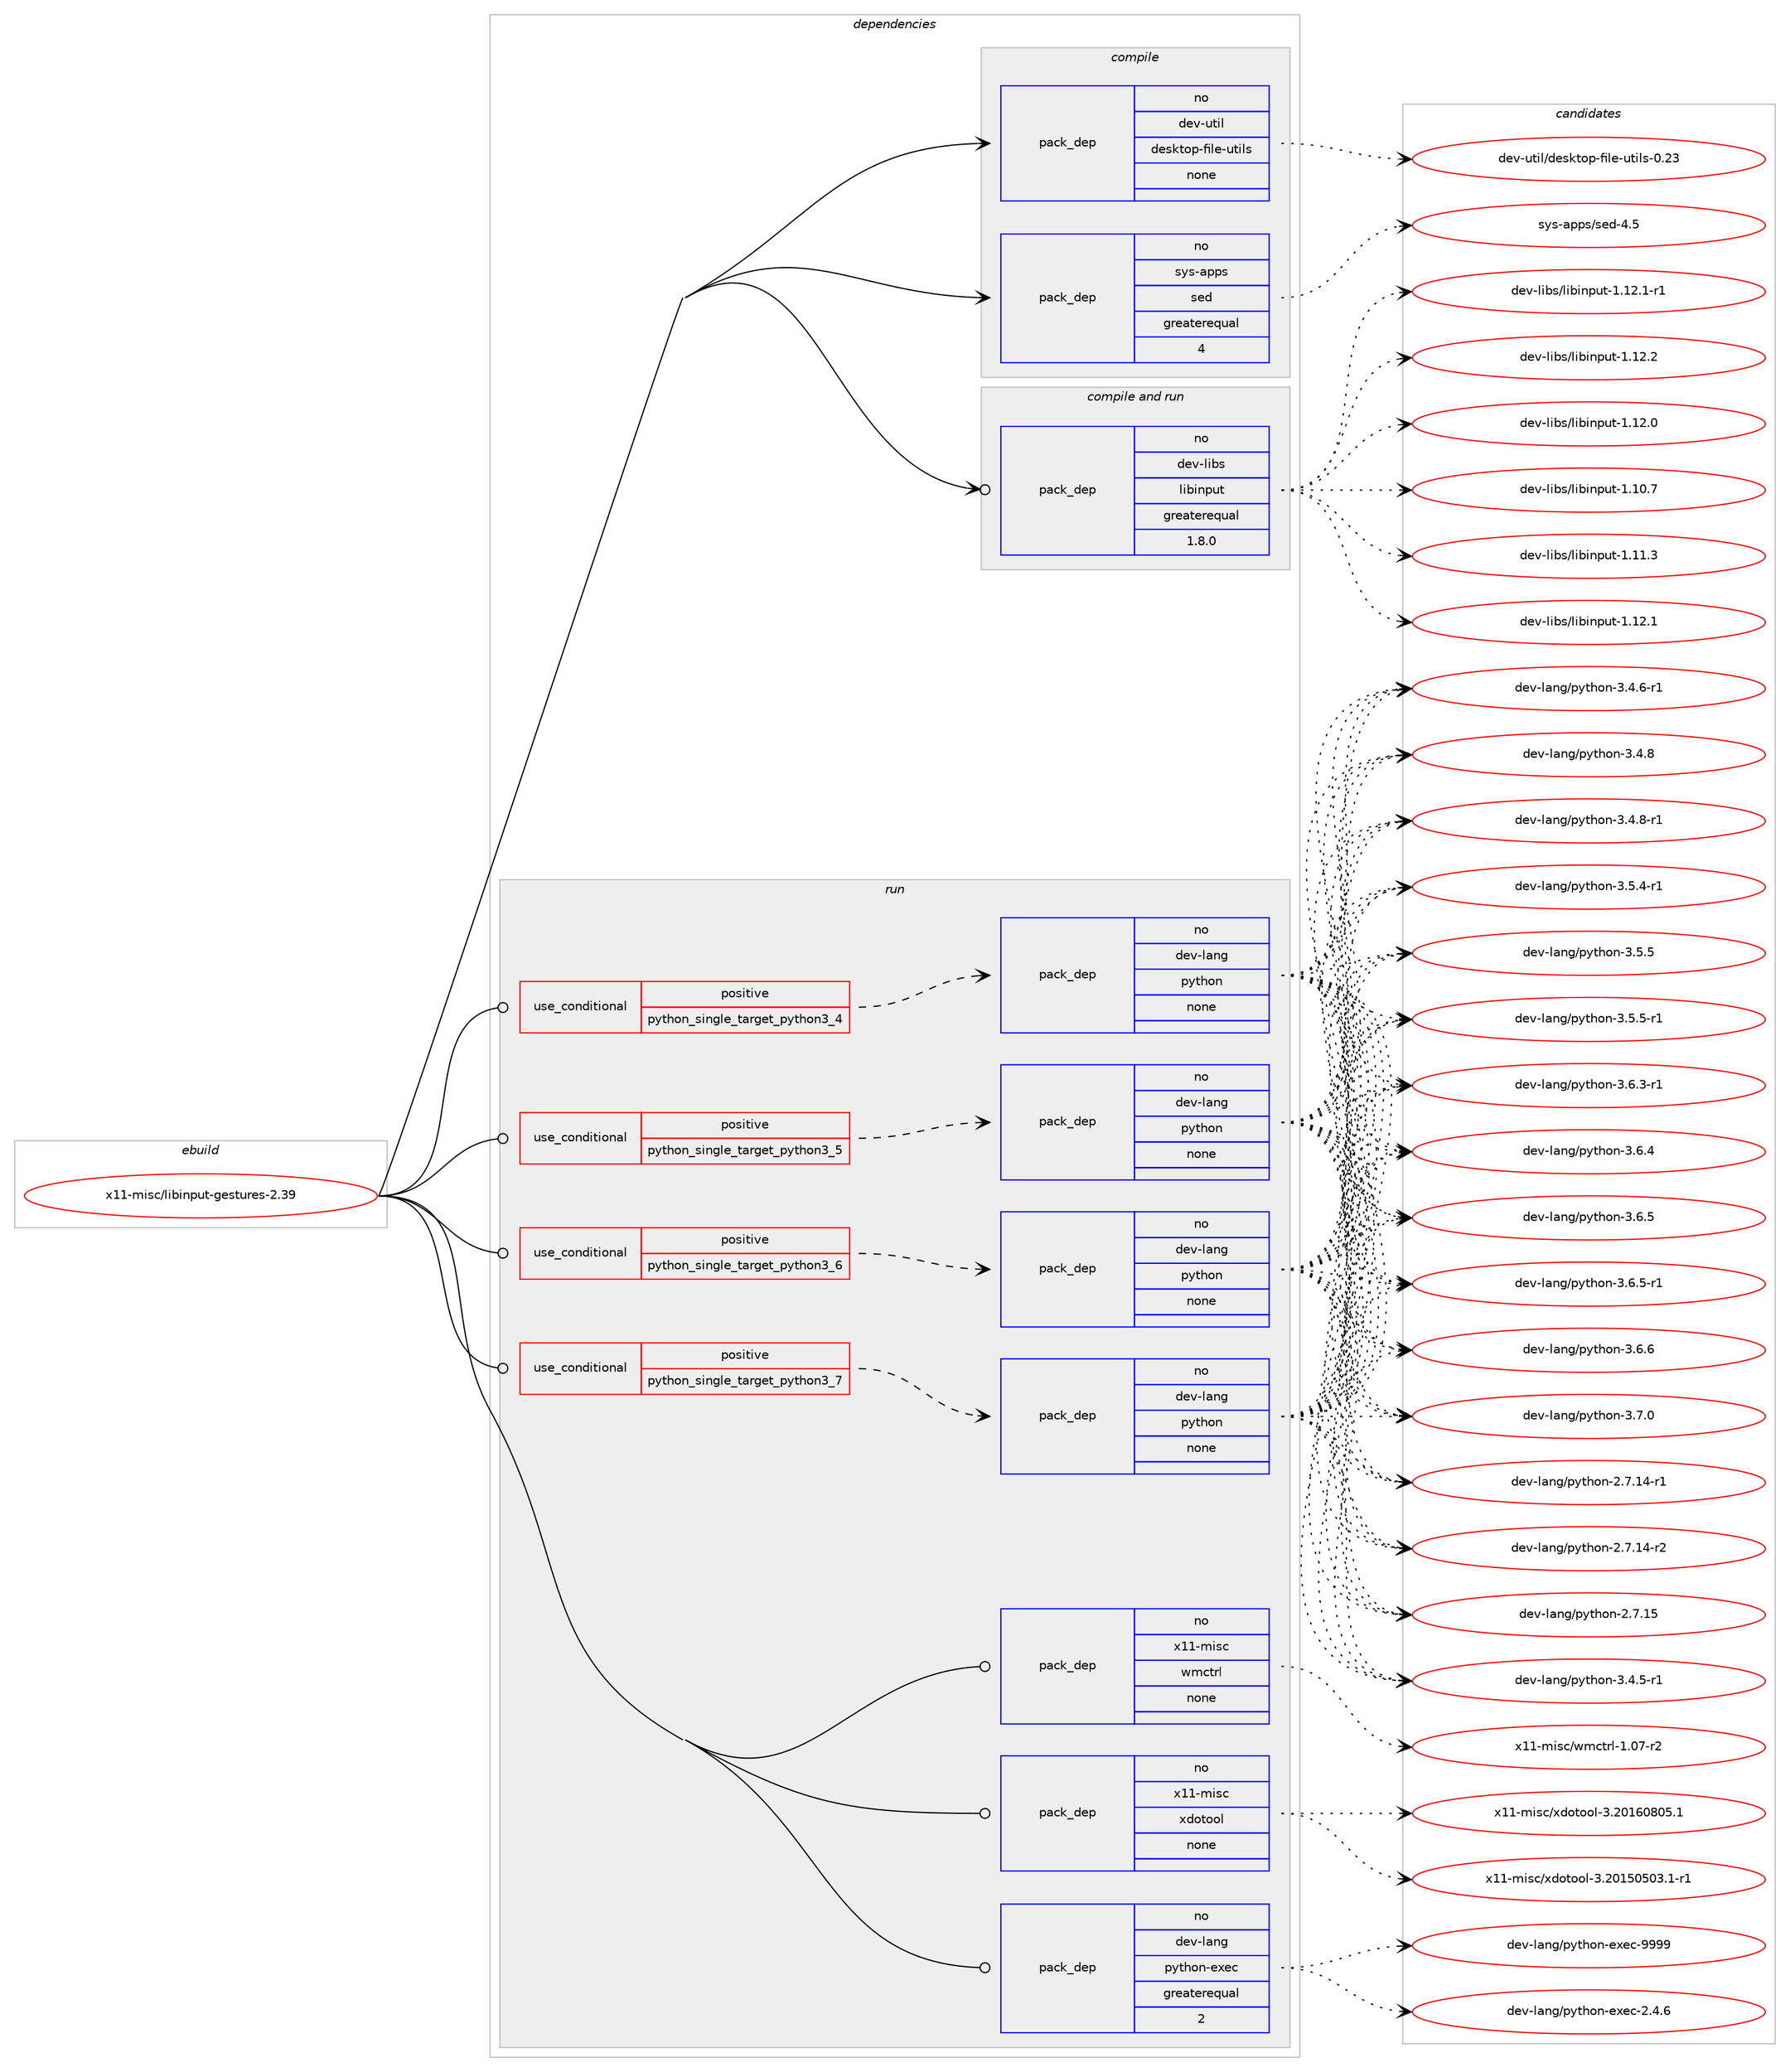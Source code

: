 digraph prolog {

# *************
# Graph options
# *************

newrank=true;
concentrate=true;
compound=true;
graph [rankdir=LR,fontname=Helvetica,fontsize=10,ranksep=1.5];#, ranksep=2.5, nodesep=0.2];
edge  [arrowhead=vee];
node  [fontname=Helvetica,fontsize=10];

# **********
# The ebuild
# **********

subgraph cluster_leftcol {
color=gray;
rank=same;
label=<<i>ebuild</i>>;
id [label="x11-misc/libinput-gestures-2.39", color=red, width=4, href="../x11-misc/libinput-gestures-2.39.svg"];
}

# ****************
# The dependencies
# ****************

subgraph cluster_midcol {
color=gray;
label=<<i>dependencies</i>>;
subgraph cluster_compile {
fillcolor="#eeeeee";
style=filled;
label=<<i>compile</i>>;
subgraph pack8313 {
dependency10647 [label=<<TABLE BORDER="0" CELLBORDER="1" CELLSPACING="0" CELLPADDING="4" WIDTH="220"><TR><TD ROWSPAN="6" CELLPADDING="30">pack_dep</TD></TR><TR><TD WIDTH="110">no</TD></TR><TR><TD>dev-util</TD></TR><TR><TD>desktop-file-utils</TD></TR><TR><TD>none</TD></TR><TR><TD></TD></TR></TABLE>>, shape=none, color=blue];
}
id:e -> dependency10647:w [weight=20,style="solid",arrowhead="vee"];
subgraph pack8314 {
dependency10648 [label=<<TABLE BORDER="0" CELLBORDER="1" CELLSPACING="0" CELLPADDING="4" WIDTH="220"><TR><TD ROWSPAN="6" CELLPADDING="30">pack_dep</TD></TR><TR><TD WIDTH="110">no</TD></TR><TR><TD>sys-apps</TD></TR><TR><TD>sed</TD></TR><TR><TD>greaterequal</TD></TR><TR><TD>4</TD></TR></TABLE>>, shape=none, color=blue];
}
id:e -> dependency10648:w [weight=20,style="solid",arrowhead="vee"];
}
subgraph cluster_compileandrun {
fillcolor="#eeeeee";
style=filled;
label=<<i>compile and run</i>>;
subgraph pack8315 {
dependency10649 [label=<<TABLE BORDER="0" CELLBORDER="1" CELLSPACING="0" CELLPADDING="4" WIDTH="220"><TR><TD ROWSPAN="6" CELLPADDING="30">pack_dep</TD></TR><TR><TD WIDTH="110">no</TD></TR><TR><TD>dev-libs</TD></TR><TR><TD>libinput</TD></TR><TR><TD>greaterequal</TD></TR><TR><TD>1.8.0</TD></TR></TABLE>>, shape=none, color=blue];
}
id:e -> dependency10649:w [weight=20,style="solid",arrowhead="odotvee"];
}
subgraph cluster_run {
fillcolor="#eeeeee";
style=filled;
label=<<i>run</i>>;
subgraph cond2088 {
dependency10650 [label=<<TABLE BORDER="0" CELLBORDER="1" CELLSPACING="0" CELLPADDING="4"><TR><TD ROWSPAN="3" CELLPADDING="10">use_conditional</TD></TR><TR><TD>positive</TD></TR><TR><TD>python_single_target_python3_4</TD></TR></TABLE>>, shape=none, color=red];
subgraph pack8316 {
dependency10651 [label=<<TABLE BORDER="0" CELLBORDER="1" CELLSPACING="0" CELLPADDING="4" WIDTH="220"><TR><TD ROWSPAN="6" CELLPADDING="30">pack_dep</TD></TR><TR><TD WIDTH="110">no</TD></TR><TR><TD>dev-lang</TD></TR><TR><TD>python</TD></TR><TR><TD>none</TD></TR><TR><TD></TD></TR></TABLE>>, shape=none, color=blue];
}
dependency10650:e -> dependency10651:w [weight=20,style="dashed",arrowhead="vee"];
}
id:e -> dependency10650:w [weight=20,style="solid",arrowhead="odot"];
subgraph cond2089 {
dependency10652 [label=<<TABLE BORDER="0" CELLBORDER="1" CELLSPACING="0" CELLPADDING="4"><TR><TD ROWSPAN="3" CELLPADDING="10">use_conditional</TD></TR><TR><TD>positive</TD></TR><TR><TD>python_single_target_python3_5</TD></TR></TABLE>>, shape=none, color=red];
subgraph pack8317 {
dependency10653 [label=<<TABLE BORDER="0" CELLBORDER="1" CELLSPACING="0" CELLPADDING="4" WIDTH="220"><TR><TD ROWSPAN="6" CELLPADDING="30">pack_dep</TD></TR><TR><TD WIDTH="110">no</TD></TR><TR><TD>dev-lang</TD></TR><TR><TD>python</TD></TR><TR><TD>none</TD></TR><TR><TD></TD></TR></TABLE>>, shape=none, color=blue];
}
dependency10652:e -> dependency10653:w [weight=20,style="dashed",arrowhead="vee"];
}
id:e -> dependency10652:w [weight=20,style="solid",arrowhead="odot"];
subgraph cond2090 {
dependency10654 [label=<<TABLE BORDER="0" CELLBORDER="1" CELLSPACING="0" CELLPADDING="4"><TR><TD ROWSPAN="3" CELLPADDING="10">use_conditional</TD></TR><TR><TD>positive</TD></TR><TR><TD>python_single_target_python3_6</TD></TR></TABLE>>, shape=none, color=red];
subgraph pack8318 {
dependency10655 [label=<<TABLE BORDER="0" CELLBORDER="1" CELLSPACING="0" CELLPADDING="4" WIDTH="220"><TR><TD ROWSPAN="6" CELLPADDING="30">pack_dep</TD></TR><TR><TD WIDTH="110">no</TD></TR><TR><TD>dev-lang</TD></TR><TR><TD>python</TD></TR><TR><TD>none</TD></TR><TR><TD></TD></TR></TABLE>>, shape=none, color=blue];
}
dependency10654:e -> dependency10655:w [weight=20,style="dashed",arrowhead="vee"];
}
id:e -> dependency10654:w [weight=20,style="solid",arrowhead="odot"];
subgraph cond2091 {
dependency10656 [label=<<TABLE BORDER="0" CELLBORDER="1" CELLSPACING="0" CELLPADDING="4"><TR><TD ROWSPAN="3" CELLPADDING="10">use_conditional</TD></TR><TR><TD>positive</TD></TR><TR><TD>python_single_target_python3_7</TD></TR></TABLE>>, shape=none, color=red];
subgraph pack8319 {
dependency10657 [label=<<TABLE BORDER="0" CELLBORDER="1" CELLSPACING="0" CELLPADDING="4" WIDTH="220"><TR><TD ROWSPAN="6" CELLPADDING="30">pack_dep</TD></TR><TR><TD WIDTH="110">no</TD></TR><TR><TD>dev-lang</TD></TR><TR><TD>python</TD></TR><TR><TD>none</TD></TR><TR><TD></TD></TR></TABLE>>, shape=none, color=blue];
}
dependency10656:e -> dependency10657:w [weight=20,style="dashed",arrowhead="vee"];
}
id:e -> dependency10656:w [weight=20,style="solid",arrowhead="odot"];
subgraph pack8320 {
dependency10658 [label=<<TABLE BORDER="0" CELLBORDER="1" CELLSPACING="0" CELLPADDING="4" WIDTH="220"><TR><TD ROWSPAN="6" CELLPADDING="30">pack_dep</TD></TR><TR><TD WIDTH="110">no</TD></TR><TR><TD>dev-lang</TD></TR><TR><TD>python-exec</TD></TR><TR><TD>greaterequal</TD></TR><TR><TD>2</TD></TR></TABLE>>, shape=none, color=blue];
}
id:e -> dependency10658:w [weight=20,style="solid",arrowhead="odot"];
subgraph pack8321 {
dependency10659 [label=<<TABLE BORDER="0" CELLBORDER="1" CELLSPACING="0" CELLPADDING="4" WIDTH="220"><TR><TD ROWSPAN="6" CELLPADDING="30">pack_dep</TD></TR><TR><TD WIDTH="110">no</TD></TR><TR><TD>x11-misc</TD></TR><TR><TD>wmctrl</TD></TR><TR><TD>none</TD></TR><TR><TD></TD></TR></TABLE>>, shape=none, color=blue];
}
id:e -> dependency10659:w [weight=20,style="solid",arrowhead="odot"];
subgraph pack8322 {
dependency10660 [label=<<TABLE BORDER="0" CELLBORDER="1" CELLSPACING="0" CELLPADDING="4" WIDTH="220"><TR><TD ROWSPAN="6" CELLPADDING="30">pack_dep</TD></TR><TR><TD WIDTH="110">no</TD></TR><TR><TD>x11-misc</TD></TR><TR><TD>xdotool</TD></TR><TR><TD>none</TD></TR><TR><TD></TD></TR></TABLE>>, shape=none, color=blue];
}
id:e -> dependency10660:w [weight=20,style="solid",arrowhead="odot"];
}
}

# **************
# The candidates
# **************

subgraph cluster_choices {
rank=same;
color=gray;
label=<<i>candidates</i>>;

subgraph choice8313 {
color=black;
nodesep=1;
choice100101118451171161051084710010111510711611111245102105108101451171161051081154548465051 [label="dev-util/desktop-file-utils-0.23", color=red, width=4,href="../dev-util/desktop-file-utils-0.23.svg"];
dependency10647:e -> choice100101118451171161051084710010111510711611111245102105108101451171161051081154548465051:w [style=dotted,weight="100"];
}
subgraph choice8314 {
color=black;
nodesep=1;
choice11512111545971121121154711510110045524653 [label="sys-apps/sed-4.5", color=red, width=4,href="../sys-apps/sed-4.5.svg"];
dependency10648:e -> choice11512111545971121121154711510110045524653:w [style=dotted,weight="100"];
}
subgraph choice8315 {
color=black;
nodesep=1;
choice1001011184510810598115471081059810511011211711645494649504648 [label="dev-libs/libinput-1.12.0", color=red, width=4,href="../dev-libs/libinput-1.12.0.svg"];
choice1001011184510810598115471081059810511011211711645494649484655 [label="dev-libs/libinput-1.10.7", color=red, width=4,href="../dev-libs/libinput-1.10.7.svg"];
choice1001011184510810598115471081059810511011211711645494649494651 [label="dev-libs/libinput-1.11.3", color=red, width=4,href="../dev-libs/libinput-1.11.3.svg"];
choice1001011184510810598115471081059810511011211711645494649504649 [label="dev-libs/libinput-1.12.1", color=red, width=4,href="../dev-libs/libinput-1.12.1.svg"];
choice10010111845108105981154710810598105110112117116454946495046494511449 [label="dev-libs/libinput-1.12.1-r1", color=red, width=4,href="../dev-libs/libinput-1.12.1-r1.svg"];
choice1001011184510810598115471081059810511011211711645494649504650 [label="dev-libs/libinput-1.12.2", color=red, width=4,href="../dev-libs/libinput-1.12.2.svg"];
dependency10649:e -> choice1001011184510810598115471081059810511011211711645494649504648:w [style=dotted,weight="100"];
dependency10649:e -> choice1001011184510810598115471081059810511011211711645494649484655:w [style=dotted,weight="100"];
dependency10649:e -> choice1001011184510810598115471081059810511011211711645494649494651:w [style=dotted,weight="100"];
dependency10649:e -> choice1001011184510810598115471081059810511011211711645494649504649:w [style=dotted,weight="100"];
dependency10649:e -> choice10010111845108105981154710810598105110112117116454946495046494511449:w [style=dotted,weight="100"];
dependency10649:e -> choice1001011184510810598115471081059810511011211711645494649504650:w [style=dotted,weight="100"];
}
subgraph choice8316 {
color=black;
nodesep=1;
choice100101118451089711010347112121116104111110455046554649524511449 [label="dev-lang/python-2.7.14-r1", color=red, width=4,href="../dev-lang/python-2.7.14-r1.svg"];
choice100101118451089711010347112121116104111110455046554649524511450 [label="dev-lang/python-2.7.14-r2", color=red, width=4,href="../dev-lang/python-2.7.14-r2.svg"];
choice10010111845108971101034711212111610411111045504655464953 [label="dev-lang/python-2.7.15", color=red, width=4,href="../dev-lang/python-2.7.15.svg"];
choice1001011184510897110103471121211161041111104551465246534511449 [label="dev-lang/python-3.4.5-r1", color=red, width=4,href="../dev-lang/python-3.4.5-r1.svg"];
choice1001011184510897110103471121211161041111104551465246544511449 [label="dev-lang/python-3.4.6-r1", color=red, width=4,href="../dev-lang/python-3.4.6-r1.svg"];
choice100101118451089711010347112121116104111110455146524656 [label="dev-lang/python-3.4.8", color=red, width=4,href="../dev-lang/python-3.4.8.svg"];
choice1001011184510897110103471121211161041111104551465246564511449 [label="dev-lang/python-3.4.8-r1", color=red, width=4,href="../dev-lang/python-3.4.8-r1.svg"];
choice1001011184510897110103471121211161041111104551465346524511449 [label="dev-lang/python-3.5.4-r1", color=red, width=4,href="../dev-lang/python-3.5.4-r1.svg"];
choice100101118451089711010347112121116104111110455146534653 [label="dev-lang/python-3.5.5", color=red, width=4,href="../dev-lang/python-3.5.5.svg"];
choice1001011184510897110103471121211161041111104551465346534511449 [label="dev-lang/python-3.5.5-r1", color=red, width=4,href="../dev-lang/python-3.5.5-r1.svg"];
choice1001011184510897110103471121211161041111104551465446514511449 [label="dev-lang/python-3.6.3-r1", color=red, width=4,href="../dev-lang/python-3.6.3-r1.svg"];
choice100101118451089711010347112121116104111110455146544652 [label="dev-lang/python-3.6.4", color=red, width=4,href="../dev-lang/python-3.6.4.svg"];
choice100101118451089711010347112121116104111110455146544653 [label="dev-lang/python-3.6.5", color=red, width=4,href="../dev-lang/python-3.6.5.svg"];
choice1001011184510897110103471121211161041111104551465446534511449 [label="dev-lang/python-3.6.5-r1", color=red, width=4,href="../dev-lang/python-3.6.5-r1.svg"];
choice100101118451089711010347112121116104111110455146544654 [label="dev-lang/python-3.6.6", color=red, width=4,href="../dev-lang/python-3.6.6.svg"];
choice100101118451089711010347112121116104111110455146554648 [label="dev-lang/python-3.7.0", color=red, width=4,href="../dev-lang/python-3.7.0.svg"];
dependency10651:e -> choice100101118451089711010347112121116104111110455046554649524511449:w [style=dotted,weight="100"];
dependency10651:e -> choice100101118451089711010347112121116104111110455046554649524511450:w [style=dotted,weight="100"];
dependency10651:e -> choice10010111845108971101034711212111610411111045504655464953:w [style=dotted,weight="100"];
dependency10651:e -> choice1001011184510897110103471121211161041111104551465246534511449:w [style=dotted,weight="100"];
dependency10651:e -> choice1001011184510897110103471121211161041111104551465246544511449:w [style=dotted,weight="100"];
dependency10651:e -> choice100101118451089711010347112121116104111110455146524656:w [style=dotted,weight="100"];
dependency10651:e -> choice1001011184510897110103471121211161041111104551465246564511449:w [style=dotted,weight="100"];
dependency10651:e -> choice1001011184510897110103471121211161041111104551465346524511449:w [style=dotted,weight="100"];
dependency10651:e -> choice100101118451089711010347112121116104111110455146534653:w [style=dotted,weight="100"];
dependency10651:e -> choice1001011184510897110103471121211161041111104551465346534511449:w [style=dotted,weight="100"];
dependency10651:e -> choice1001011184510897110103471121211161041111104551465446514511449:w [style=dotted,weight="100"];
dependency10651:e -> choice100101118451089711010347112121116104111110455146544652:w [style=dotted,weight="100"];
dependency10651:e -> choice100101118451089711010347112121116104111110455146544653:w [style=dotted,weight="100"];
dependency10651:e -> choice1001011184510897110103471121211161041111104551465446534511449:w [style=dotted,weight="100"];
dependency10651:e -> choice100101118451089711010347112121116104111110455146544654:w [style=dotted,weight="100"];
dependency10651:e -> choice100101118451089711010347112121116104111110455146554648:w [style=dotted,weight="100"];
}
subgraph choice8317 {
color=black;
nodesep=1;
choice100101118451089711010347112121116104111110455046554649524511449 [label="dev-lang/python-2.7.14-r1", color=red, width=4,href="../dev-lang/python-2.7.14-r1.svg"];
choice100101118451089711010347112121116104111110455046554649524511450 [label="dev-lang/python-2.7.14-r2", color=red, width=4,href="../dev-lang/python-2.7.14-r2.svg"];
choice10010111845108971101034711212111610411111045504655464953 [label="dev-lang/python-2.7.15", color=red, width=4,href="../dev-lang/python-2.7.15.svg"];
choice1001011184510897110103471121211161041111104551465246534511449 [label="dev-lang/python-3.4.5-r1", color=red, width=4,href="../dev-lang/python-3.4.5-r1.svg"];
choice1001011184510897110103471121211161041111104551465246544511449 [label="dev-lang/python-3.4.6-r1", color=red, width=4,href="../dev-lang/python-3.4.6-r1.svg"];
choice100101118451089711010347112121116104111110455146524656 [label="dev-lang/python-3.4.8", color=red, width=4,href="../dev-lang/python-3.4.8.svg"];
choice1001011184510897110103471121211161041111104551465246564511449 [label="dev-lang/python-3.4.8-r1", color=red, width=4,href="../dev-lang/python-3.4.8-r1.svg"];
choice1001011184510897110103471121211161041111104551465346524511449 [label="dev-lang/python-3.5.4-r1", color=red, width=4,href="../dev-lang/python-3.5.4-r1.svg"];
choice100101118451089711010347112121116104111110455146534653 [label="dev-lang/python-3.5.5", color=red, width=4,href="../dev-lang/python-3.5.5.svg"];
choice1001011184510897110103471121211161041111104551465346534511449 [label="dev-lang/python-3.5.5-r1", color=red, width=4,href="../dev-lang/python-3.5.5-r1.svg"];
choice1001011184510897110103471121211161041111104551465446514511449 [label="dev-lang/python-3.6.3-r1", color=red, width=4,href="../dev-lang/python-3.6.3-r1.svg"];
choice100101118451089711010347112121116104111110455146544652 [label="dev-lang/python-3.6.4", color=red, width=4,href="../dev-lang/python-3.6.4.svg"];
choice100101118451089711010347112121116104111110455146544653 [label="dev-lang/python-3.6.5", color=red, width=4,href="../dev-lang/python-3.6.5.svg"];
choice1001011184510897110103471121211161041111104551465446534511449 [label="dev-lang/python-3.6.5-r1", color=red, width=4,href="../dev-lang/python-3.6.5-r1.svg"];
choice100101118451089711010347112121116104111110455146544654 [label="dev-lang/python-3.6.6", color=red, width=4,href="../dev-lang/python-3.6.6.svg"];
choice100101118451089711010347112121116104111110455146554648 [label="dev-lang/python-3.7.0", color=red, width=4,href="../dev-lang/python-3.7.0.svg"];
dependency10653:e -> choice100101118451089711010347112121116104111110455046554649524511449:w [style=dotted,weight="100"];
dependency10653:e -> choice100101118451089711010347112121116104111110455046554649524511450:w [style=dotted,weight="100"];
dependency10653:e -> choice10010111845108971101034711212111610411111045504655464953:w [style=dotted,weight="100"];
dependency10653:e -> choice1001011184510897110103471121211161041111104551465246534511449:w [style=dotted,weight="100"];
dependency10653:e -> choice1001011184510897110103471121211161041111104551465246544511449:w [style=dotted,weight="100"];
dependency10653:e -> choice100101118451089711010347112121116104111110455146524656:w [style=dotted,weight="100"];
dependency10653:e -> choice1001011184510897110103471121211161041111104551465246564511449:w [style=dotted,weight="100"];
dependency10653:e -> choice1001011184510897110103471121211161041111104551465346524511449:w [style=dotted,weight="100"];
dependency10653:e -> choice100101118451089711010347112121116104111110455146534653:w [style=dotted,weight="100"];
dependency10653:e -> choice1001011184510897110103471121211161041111104551465346534511449:w [style=dotted,weight="100"];
dependency10653:e -> choice1001011184510897110103471121211161041111104551465446514511449:w [style=dotted,weight="100"];
dependency10653:e -> choice100101118451089711010347112121116104111110455146544652:w [style=dotted,weight="100"];
dependency10653:e -> choice100101118451089711010347112121116104111110455146544653:w [style=dotted,weight="100"];
dependency10653:e -> choice1001011184510897110103471121211161041111104551465446534511449:w [style=dotted,weight="100"];
dependency10653:e -> choice100101118451089711010347112121116104111110455146544654:w [style=dotted,weight="100"];
dependency10653:e -> choice100101118451089711010347112121116104111110455146554648:w [style=dotted,weight="100"];
}
subgraph choice8318 {
color=black;
nodesep=1;
choice100101118451089711010347112121116104111110455046554649524511449 [label="dev-lang/python-2.7.14-r1", color=red, width=4,href="../dev-lang/python-2.7.14-r1.svg"];
choice100101118451089711010347112121116104111110455046554649524511450 [label="dev-lang/python-2.7.14-r2", color=red, width=4,href="../dev-lang/python-2.7.14-r2.svg"];
choice10010111845108971101034711212111610411111045504655464953 [label="dev-lang/python-2.7.15", color=red, width=4,href="../dev-lang/python-2.7.15.svg"];
choice1001011184510897110103471121211161041111104551465246534511449 [label="dev-lang/python-3.4.5-r1", color=red, width=4,href="../dev-lang/python-3.4.5-r1.svg"];
choice1001011184510897110103471121211161041111104551465246544511449 [label="dev-lang/python-3.4.6-r1", color=red, width=4,href="../dev-lang/python-3.4.6-r1.svg"];
choice100101118451089711010347112121116104111110455146524656 [label="dev-lang/python-3.4.8", color=red, width=4,href="../dev-lang/python-3.4.8.svg"];
choice1001011184510897110103471121211161041111104551465246564511449 [label="dev-lang/python-3.4.8-r1", color=red, width=4,href="../dev-lang/python-3.4.8-r1.svg"];
choice1001011184510897110103471121211161041111104551465346524511449 [label="dev-lang/python-3.5.4-r1", color=red, width=4,href="../dev-lang/python-3.5.4-r1.svg"];
choice100101118451089711010347112121116104111110455146534653 [label="dev-lang/python-3.5.5", color=red, width=4,href="../dev-lang/python-3.5.5.svg"];
choice1001011184510897110103471121211161041111104551465346534511449 [label="dev-lang/python-3.5.5-r1", color=red, width=4,href="../dev-lang/python-3.5.5-r1.svg"];
choice1001011184510897110103471121211161041111104551465446514511449 [label="dev-lang/python-3.6.3-r1", color=red, width=4,href="../dev-lang/python-3.6.3-r1.svg"];
choice100101118451089711010347112121116104111110455146544652 [label="dev-lang/python-3.6.4", color=red, width=4,href="../dev-lang/python-3.6.4.svg"];
choice100101118451089711010347112121116104111110455146544653 [label="dev-lang/python-3.6.5", color=red, width=4,href="../dev-lang/python-3.6.5.svg"];
choice1001011184510897110103471121211161041111104551465446534511449 [label="dev-lang/python-3.6.5-r1", color=red, width=4,href="../dev-lang/python-3.6.5-r1.svg"];
choice100101118451089711010347112121116104111110455146544654 [label="dev-lang/python-3.6.6", color=red, width=4,href="../dev-lang/python-3.6.6.svg"];
choice100101118451089711010347112121116104111110455146554648 [label="dev-lang/python-3.7.0", color=red, width=4,href="../dev-lang/python-3.7.0.svg"];
dependency10655:e -> choice100101118451089711010347112121116104111110455046554649524511449:w [style=dotted,weight="100"];
dependency10655:e -> choice100101118451089711010347112121116104111110455046554649524511450:w [style=dotted,weight="100"];
dependency10655:e -> choice10010111845108971101034711212111610411111045504655464953:w [style=dotted,weight="100"];
dependency10655:e -> choice1001011184510897110103471121211161041111104551465246534511449:w [style=dotted,weight="100"];
dependency10655:e -> choice1001011184510897110103471121211161041111104551465246544511449:w [style=dotted,weight="100"];
dependency10655:e -> choice100101118451089711010347112121116104111110455146524656:w [style=dotted,weight="100"];
dependency10655:e -> choice1001011184510897110103471121211161041111104551465246564511449:w [style=dotted,weight="100"];
dependency10655:e -> choice1001011184510897110103471121211161041111104551465346524511449:w [style=dotted,weight="100"];
dependency10655:e -> choice100101118451089711010347112121116104111110455146534653:w [style=dotted,weight="100"];
dependency10655:e -> choice1001011184510897110103471121211161041111104551465346534511449:w [style=dotted,weight="100"];
dependency10655:e -> choice1001011184510897110103471121211161041111104551465446514511449:w [style=dotted,weight="100"];
dependency10655:e -> choice100101118451089711010347112121116104111110455146544652:w [style=dotted,weight="100"];
dependency10655:e -> choice100101118451089711010347112121116104111110455146544653:w [style=dotted,weight="100"];
dependency10655:e -> choice1001011184510897110103471121211161041111104551465446534511449:w [style=dotted,weight="100"];
dependency10655:e -> choice100101118451089711010347112121116104111110455146544654:w [style=dotted,weight="100"];
dependency10655:e -> choice100101118451089711010347112121116104111110455146554648:w [style=dotted,weight="100"];
}
subgraph choice8319 {
color=black;
nodesep=1;
choice100101118451089711010347112121116104111110455046554649524511449 [label="dev-lang/python-2.7.14-r1", color=red, width=4,href="../dev-lang/python-2.7.14-r1.svg"];
choice100101118451089711010347112121116104111110455046554649524511450 [label="dev-lang/python-2.7.14-r2", color=red, width=4,href="../dev-lang/python-2.7.14-r2.svg"];
choice10010111845108971101034711212111610411111045504655464953 [label="dev-lang/python-2.7.15", color=red, width=4,href="../dev-lang/python-2.7.15.svg"];
choice1001011184510897110103471121211161041111104551465246534511449 [label="dev-lang/python-3.4.5-r1", color=red, width=4,href="../dev-lang/python-3.4.5-r1.svg"];
choice1001011184510897110103471121211161041111104551465246544511449 [label="dev-lang/python-3.4.6-r1", color=red, width=4,href="../dev-lang/python-3.4.6-r1.svg"];
choice100101118451089711010347112121116104111110455146524656 [label="dev-lang/python-3.4.8", color=red, width=4,href="../dev-lang/python-3.4.8.svg"];
choice1001011184510897110103471121211161041111104551465246564511449 [label="dev-lang/python-3.4.8-r1", color=red, width=4,href="../dev-lang/python-3.4.8-r1.svg"];
choice1001011184510897110103471121211161041111104551465346524511449 [label="dev-lang/python-3.5.4-r1", color=red, width=4,href="../dev-lang/python-3.5.4-r1.svg"];
choice100101118451089711010347112121116104111110455146534653 [label="dev-lang/python-3.5.5", color=red, width=4,href="../dev-lang/python-3.5.5.svg"];
choice1001011184510897110103471121211161041111104551465346534511449 [label="dev-lang/python-3.5.5-r1", color=red, width=4,href="../dev-lang/python-3.5.5-r1.svg"];
choice1001011184510897110103471121211161041111104551465446514511449 [label="dev-lang/python-3.6.3-r1", color=red, width=4,href="../dev-lang/python-3.6.3-r1.svg"];
choice100101118451089711010347112121116104111110455146544652 [label="dev-lang/python-3.6.4", color=red, width=4,href="../dev-lang/python-3.6.4.svg"];
choice100101118451089711010347112121116104111110455146544653 [label="dev-lang/python-3.6.5", color=red, width=4,href="../dev-lang/python-3.6.5.svg"];
choice1001011184510897110103471121211161041111104551465446534511449 [label="dev-lang/python-3.6.5-r1", color=red, width=4,href="../dev-lang/python-3.6.5-r1.svg"];
choice100101118451089711010347112121116104111110455146544654 [label="dev-lang/python-3.6.6", color=red, width=4,href="../dev-lang/python-3.6.6.svg"];
choice100101118451089711010347112121116104111110455146554648 [label="dev-lang/python-3.7.0", color=red, width=4,href="../dev-lang/python-3.7.0.svg"];
dependency10657:e -> choice100101118451089711010347112121116104111110455046554649524511449:w [style=dotted,weight="100"];
dependency10657:e -> choice100101118451089711010347112121116104111110455046554649524511450:w [style=dotted,weight="100"];
dependency10657:e -> choice10010111845108971101034711212111610411111045504655464953:w [style=dotted,weight="100"];
dependency10657:e -> choice1001011184510897110103471121211161041111104551465246534511449:w [style=dotted,weight="100"];
dependency10657:e -> choice1001011184510897110103471121211161041111104551465246544511449:w [style=dotted,weight="100"];
dependency10657:e -> choice100101118451089711010347112121116104111110455146524656:w [style=dotted,weight="100"];
dependency10657:e -> choice1001011184510897110103471121211161041111104551465246564511449:w [style=dotted,weight="100"];
dependency10657:e -> choice1001011184510897110103471121211161041111104551465346524511449:w [style=dotted,weight="100"];
dependency10657:e -> choice100101118451089711010347112121116104111110455146534653:w [style=dotted,weight="100"];
dependency10657:e -> choice1001011184510897110103471121211161041111104551465346534511449:w [style=dotted,weight="100"];
dependency10657:e -> choice1001011184510897110103471121211161041111104551465446514511449:w [style=dotted,weight="100"];
dependency10657:e -> choice100101118451089711010347112121116104111110455146544652:w [style=dotted,weight="100"];
dependency10657:e -> choice100101118451089711010347112121116104111110455146544653:w [style=dotted,weight="100"];
dependency10657:e -> choice1001011184510897110103471121211161041111104551465446534511449:w [style=dotted,weight="100"];
dependency10657:e -> choice100101118451089711010347112121116104111110455146544654:w [style=dotted,weight="100"];
dependency10657:e -> choice100101118451089711010347112121116104111110455146554648:w [style=dotted,weight="100"];
}
subgraph choice8320 {
color=black;
nodesep=1;
choice1001011184510897110103471121211161041111104510112010199455046524654 [label="dev-lang/python-exec-2.4.6", color=red, width=4,href="../dev-lang/python-exec-2.4.6.svg"];
choice10010111845108971101034711212111610411111045101120101994557575757 [label="dev-lang/python-exec-9999", color=red, width=4,href="../dev-lang/python-exec-9999.svg"];
dependency10658:e -> choice1001011184510897110103471121211161041111104510112010199455046524654:w [style=dotted,weight="100"];
dependency10658:e -> choice10010111845108971101034711212111610411111045101120101994557575757:w [style=dotted,weight="100"];
}
subgraph choice8321 {
color=black;
nodesep=1;
choice12049494510910511599471191099911611410845494648554511450 [label="x11-misc/wmctrl-1.07-r2", color=red, width=4,href="../x11-misc/wmctrl-1.07-r2.svg"];
dependency10659:e -> choice12049494510910511599471191099911611410845494648554511450:w [style=dotted,weight="100"];
}
subgraph choice8322 {
color=black;
nodesep=1;
choice1204949451091051159947120100111116111111108455146504849534853485146494511449 [label="x11-misc/xdotool-3.20150503.1-r1", color=red, width=4,href="../x11-misc/xdotool-3.20150503.1-r1.svg"];
choice120494945109105115994712010011111611111110845514650484954485648534649 [label="x11-misc/xdotool-3.20160805.1", color=red, width=4,href="../x11-misc/xdotool-3.20160805.1.svg"];
dependency10660:e -> choice1204949451091051159947120100111116111111108455146504849534853485146494511449:w [style=dotted,weight="100"];
dependency10660:e -> choice120494945109105115994712010011111611111110845514650484954485648534649:w [style=dotted,weight="100"];
}
}

}
